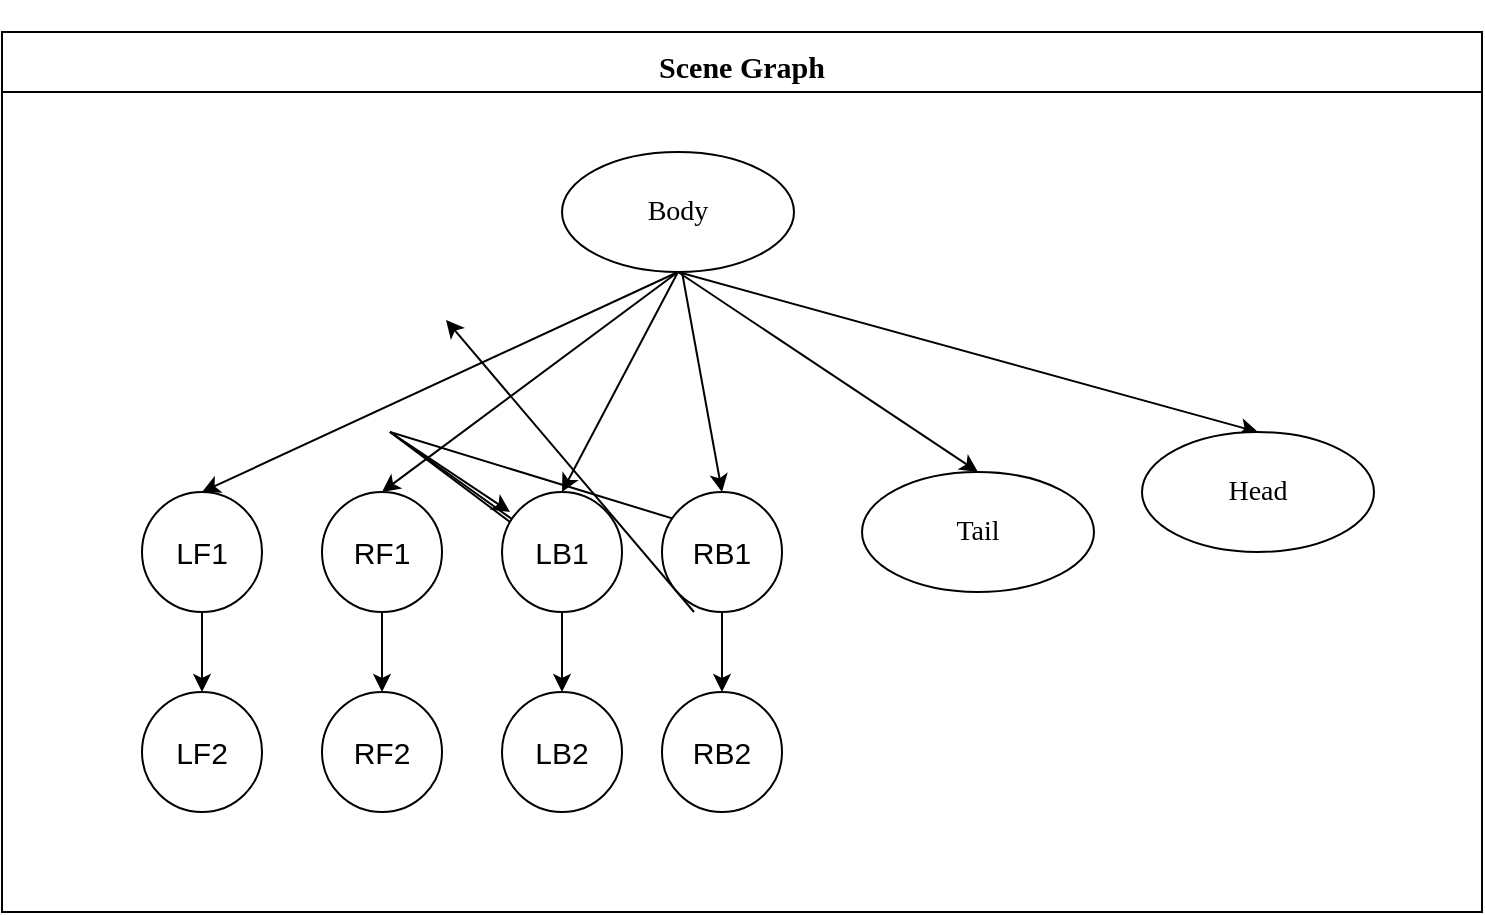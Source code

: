 <mxfile version="22.1.4" type="device">
  <diagram name="第 1 页" id="Na-oA9MBbMkYQR4CmsAR">
    <mxGraphModel dx="1147" dy="620" grid="1" gridSize="10" guides="1" tooltips="1" connect="1" arrows="1" fold="1" page="1" pageScale="1" pageWidth="827" pageHeight="1169" math="0" shadow="0">
      <root>
        <mxCell id="0" />
        <mxCell id="1" parent="0" />
        <mxCell id="eHhXBxUGGAIAsymP_1dl-1" value="&lt;h1&gt;&lt;font face=&quot;Verdana&quot; style=&quot;font-size: 15px;&quot;&gt;Scene Graph&lt;/font&gt;&lt;/h1&gt;" style="swimlane;whiteSpace=wrap;html=1;startSize=30;" vertex="1" parent="1">
          <mxGeometry x="50" y="50" width="740" height="440" as="geometry" />
        </mxCell>
        <mxCell id="eHhXBxUGGAIAsymP_1dl-5" value="&lt;font style=&quot;font-size: 14px;&quot; face=&quot;Verdana&quot;&gt;Body&lt;/font&gt;" style="ellipse;whiteSpace=wrap;html=1;" vertex="1" parent="eHhXBxUGGAIAsymP_1dl-1">
          <mxGeometry x="280" y="60" width="116" height="60" as="geometry" />
        </mxCell>
        <mxCell id="eHhXBxUGGAIAsymP_1dl-10" value="" style="endArrow=classic;html=1;rounded=0;entryX=1;entryY=0;entryDx=0;entryDy=0;exitX=0;exitY=1;exitDx=0;exitDy=0;" edge="1" parent="eHhXBxUGGAIAsymP_1dl-1" source="eHhXBxUGGAIAsymP_1dl-3">
          <mxGeometry width="50" height="50" relative="1" as="geometry">
            <mxPoint x="346" y="290" as="sourcePoint" />
            <mxPoint x="222" y="144" as="targetPoint" />
          </mxGeometry>
        </mxCell>
        <mxCell id="eHhXBxUGGAIAsymP_1dl-11" value="" style="endArrow=classic;html=1;rounded=0;exitX=0.5;exitY=1;exitDx=0;exitDy=0;entryX=0.5;entryY=0;entryDx=0;entryDy=0;" edge="1" parent="eHhXBxUGGAIAsymP_1dl-1" source="eHhXBxUGGAIAsymP_1dl-5" target="eHhXBxUGGAIAsymP_1dl-13">
          <mxGeometry width="50" height="50" relative="1" as="geometry">
            <mxPoint x="386" y="120" as="sourcePoint" />
            <mxPoint x="520" y="180" as="targetPoint" />
          </mxGeometry>
        </mxCell>
        <mxCell id="eHhXBxUGGAIAsymP_1dl-13" value="&lt;font style=&quot;font-size: 14px;&quot; face=&quot;Verdana&quot;&gt;Head&lt;br&gt;&lt;/font&gt;" style="ellipse;whiteSpace=wrap;html=1;" vertex="1" parent="eHhXBxUGGAIAsymP_1dl-1">
          <mxGeometry x="570" y="200" width="116" height="60" as="geometry" />
        </mxCell>
        <mxCell id="eHhXBxUGGAIAsymP_1dl-14" value="&lt;font style=&quot;font-size: 14px;&quot; face=&quot;Verdana&quot;&gt;Tail&lt;/font&gt;" style="ellipse;whiteSpace=wrap;html=1;" vertex="1" parent="eHhXBxUGGAIAsymP_1dl-1">
          <mxGeometry x="430" y="220" width="116" height="60" as="geometry" />
        </mxCell>
        <mxCell id="eHhXBxUGGAIAsymP_1dl-15" value="" style="endArrow=classic;html=1;rounded=0;entryX=0.5;entryY=0;entryDx=0;entryDy=0;" edge="1" parent="eHhXBxUGGAIAsymP_1dl-1" target="eHhXBxUGGAIAsymP_1dl-28">
          <mxGeometry width="50" height="50" relative="1" as="geometry">
            <mxPoint x="340" y="120" as="sourcePoint" />
            <mxPoint x="410" y="290" as="targetPoint" />
          </mxGeometry>
        </mxCell>
        <mxCell id="eHhXBxUGGAIAsymP_1dl-16" value="" style="endArrow=classic;html=1;rounded=0;exitX=0.5;exitY=1;exitDx=0;exitDy=0;entryX=0.5;entryY=0;entryDx=0;entryDy=0;" edge="1" parent="eHhXBxUGGAIAsymP_1dl-1" source="eHhXBxUGGAIAsymP_1dl-5" target="eHhXBxUGGAIAsymP_1dl-14">
          <mxGeometry width="50" height="50" relative="1" as="geometry">
            <mxPoint x="318" y="150" as="sourcePoint" />
            <mxPoint x="376" y="290" as="targetPoint" />
          </mxGeometry>
        </mxCell>
        <mxCell id="eHhXBxUGGAIAsymP_1dl-22" value="" style="endArrow=classic;html=1;rounded=0;entryX=0.5;entryY=0;entryDx=0;entryDy=0;exitX=0.5;exitY=1;exitDx=0;exitDy=0;" edge="1" parent="eHhXBxUGGAIAsymP_1dl-1" target="eHhXBxUGGAIAsymP_1dl-18">
          <mxGeometry width="50" height="50" relative="1" as="geometry">
            <mxPoint x="194" y="200" as="sourcePoint" />
            <mxPoint x="390" y="260" as="targetPoint" />
          </mxGeometry>
        </mxCell>
        <mxCell id="eHhXBxUGGAIAsymP_1dl-23" value="" style="endArrow=classic;html=1;rounded=0;entryX=0.5;entryY=0;entryDx=0;entryDy=0;exitX=0.5;exitY=1;exitDx=0;exitDy=0;" edge="1" parent="eHhXBxUGGAIAsymP_1dl-1" target="eHhXBxUGGAIAsymP_1dl-19">
          <mxGeometry width="50" height="50" relative="1" as="geometry">
            <mxPoint x="194" y="200" as="sourcePoint" />
            <mxPoint x="254" y="240" as="targetPoint" />
          </mxGeometry>
        </mxCell>
        <mxCell id="eHhXBxUGGAIAsymP_1dl-24" value="" style="endArrow=classic;html=1;rounded=0;entryX=0.5;entryY=0;entryDx=0;entryDy=0;exitX=0.5;exitY=1;exitDx=0;exitDy=0;" edge="1" parent="eHhXBxUGGAIAsymP_1dl-1" target="eHhXBxUGGAIAsymP_1dl-20">
          <mxGeometry width="50" height="50" relative="1" as="geometry">
            <mxPoint x="194" y="200" as="sourcePoint" />
            <mxPoint x="264" y="250" as="targetPoint" />
          </mxGeometry>
        </mxCell>
        <mxCell id="eHhXBxUGGAIAsymP_1dl-25" value="" style="endArrow=classic;html=1;rounded=0;entryX=0.5;entryY=0;entryDx=0;entryDy=0;exitX=0.5;exitY=1;exitDx=0;exitDy=0;" edge="1" parent="eHhXBxUGGAIAsymP_1dl-1" target="eHhXBxUGGAIAsymP_1dl-21">
          <mxGeometry width="50" height="50" relative="1" as="geometry">
            <mxPoint x="194" y="200" as="sourcePoint" />
            <mxPoint x="274" y="260" as="targetPoint" />
          </mxGeometry>
        </mxCell>
        <mxCell id="eHhXBxUGGAIAsymP_1dl-28" value="&lt;font style=&quot;font-size: 15px;&quot;&gt;RB1&lt;/font&gt;" style="ellipse;whiteSpace=wrap;html=1;aspect=fixed;" vertex="1" parent="eHhXBxUGGAIAsymP_1dl-1">
          <mxGeometry x="330" y="230" width="60" height="60" as="geometry" />
        </mxCell>
        <mxCell id="eHhXBxUGGAIAsymP_1dl-29" value="&lt;font style=&quot;font-size: 15px;&quot;&gt;RB2&lt;/font&gt;" style="ellipse;whiteSpace=wrap;html=1;aspect=fixed;" vertex="1" parent="eHhXBxUGGAIAsymP_1dl-1">
          <mxGeometry x="330" y="330" width="60" height="60" as="geometry" />
        </mxCell>
        <mxCell id="eHhXBxUGGAIAsymP_1dl-32" value="" style="endArrow=classic;html=1;rounded=0;entryX=0.5;entryY=0;entryDx=0;entryDy=0;exitX=0.5;exitY=1;exitDx=0;exitDy=0;" edge="1" parent="eHhXBxUGGAIAsymP_1dl-1" source="eHhXBxUGGAIAsymP_1dl-28" target="eHhXBxUGGAIAsymP_1dl-29">
          <mxGeometry width="50" height="50" relative="1" as="geometry">
            <mxPoint x="244" y="286" as="sourcePoint" />
            <mxPoint x="216" y="360" as="targetPoint" />
          </mxGeometry>
        </mxCell>
        <mxCell id="eHhXBxUGGAIAsymP_1dl-34" value="" style="endArrow=classic;html=1;rounded=0;entryX=0.5;entryY=0;entryDx=0;entryDy=0;exitX=0.5;exitY=1;exitDx=0;exitDy=0;" edge="1" parent="eHhXBxUGGAIAsymP_1dl-1" target="eHhXBxUGGAIAsymP_1dl-35" source="eHhXBxUGGAIAsymP_1dl-5">
          <mxGeometry width="50" height="50" relative="1" as="geometry">
            <mxPoint x="230" y="120" as="sourcePoint" />
            <mxPoint x="300" y="290" as="targetPoint" />
          </mxGeometry>
        </mxCell>
        <mxCell id="eHhXBxUGGAIAsymP_1dl-35" value="&lt;font style=&quot;font-size: 15px;&quot;&gt;LB1&lt;/font&gt;" style="ellipse;whiteSpace=wrap;html=1;aspect=fixed;" vertex="1" parent="eHhXBxUGGAIAsymP_1dl-1">
          <mxGeometry x="250" y="230" width="60" height="60" as="geometry" />
        </mxCell>
        <mxCell id="eHhXBxUGGAIAsymP_1dl-36" value="&lt;font style=&quot;font-size: 15px;&quot;&gt;LB2&lt;/font&gt;" style="ellipse;whiteSpace=wrap;html=1;aspect=fixed;" vertex="1" parent="eHhXBxUGGAIAsymP_1dl-1">
          <mxGeometry x="250" y="330" width="60" height="60" as="geometry" />
        </mxCell>
        <mxCell id="eHhXBxUGGAIAsymP_1dl-37" value="" style="endArrow=classic;html=1;rounded=0;entryX=0.5;entryY=0;entryDx=0;entryDy=0;exitX=0.5;exitY=1;exitDx=0;exitDy=0;" edge="1" parent="eHhXBxUGGAIAsymP_1dl-1" source="eHhXBxUGGAIAsymP_1dl-35" target="eHhXBxUGGAIAsymP_1dl-36">
          <mxGeometry width="50" height="50" relative="1" as="geometry">
            <mxPoint x="164" y="286" as="sourcePoint" />
            <mxPoint x="136" y="360" as="targetPoint" />
          </mxGeometry>
        </mxCell>
        <mxCell id="eHhXBxUGGAIAsymP_1dl-38" value="" style="endArrow=classic;html=1;rounded=0;entryX=0.5;entryY=0;entryDx=0;entryDy=0;exitX=0.5;exitY=1;exitDx=0;exitDy=0;" edge="1" parent="eHhXBxUGGAIAsymP_1dl-1" target="eHhXBxUGGAIAsymP_1dl-39" source="eHhXBxUGGAIAsymP_1dl-5">
          <mxGeometry width="50" height="50" relative="1" as="geometry">
            <mxPoint x="130" y="120" as="sourcePoint" />
            <mxPoint x="200" y="290" as="targetPoint" />
          </mxGeometry>
        </mxCell>
        <mxCell id="eHhXBxUGGAIAsymP_1dl-39" value="&lt;font style=&quot;font-size: 15px;&quot;&gt;RF1&lt;/font&gt;" style="ellipse;whiteSpace=wrap;html=1;aspect=fixed;" vertex="1" parent="eHhXBxUGGAIAsymP_1dl-1">
          <mxGeometry x="160" y="230" width="60" height="60" as="geometry" />
        </mxCell>
        <mxCell id="eHhXBxUGGAIAsymP_1dl-40" value="&lt;font style=&quot;font-size: 15px;&quot;&gt;RF2&lt;/font&gt;" style="ellipse;whiteSpace=wrap;html=1;aspect=fixed;" vertex="1" parent="eHhXBxUGGAIAsymP_1dl-1">
          <mxGeometry x="160" y="330" width="60" height="60" as="geometry" />
        </mxCell>
        <mxCell id="eHhXBxUGGAIAsymP_1dl-41" value="" style="endArrow=classic;html=1;rounded=0;entryX=0.5;entryY=0;entryDx=0;entryDy=0;exitX=0.5;exitY=1;exitDx=0;exitDy=0;" edge="1" parent="eHhXBxUGGAIAsymP_1dl-1" source="eHhXBxUGGAIAsymP_1dl-39" target="eHhXBxUGGAIAsymP_1dl-40">
          <mxGeometry width="50" height="50" relative="1" as="geometry">
            <mxPoint x="74" y="286" as="sourcePoint" />
            <mxPoint x="46" y="360" as="targetPoint" />
          </mxGeometry>
        </mxCell>
        <mxCell id="eHhXBxUGGAIAsymP_1dl-42" value="" style="endArrow=classic;html=1;rounded=0;entryX=0.5;entryY=0;entryDx=0;entryDy=0;exitX=0.5;exitY=1;exitDx=0;exitDy=0;" edge="1" parent="eHhXBxUGGAIAsymP_1dl-1" target="eHhXBxUGGAIAsymP_1dl-43" source="eHhXBxUGGAIAsymP_1dl-5">
          <mxGeometry width="50" height="50" relative="1" as="geometry">
            <mxPoint x="50" y="115" as="sourcePoint" />
            <mxPoint x="120" y="285" as="targetPoint" />
          </mxGeometry>
        </mxCell>
        <mxCell id="eHhXBxUGGAIAsymP_1dl-43" value="&lt;font style=&quot;font-size: 15px;&quot;&gt;LF1&lt;/font&gt;" style="ellipse;whiteSpace=wrap;html=1;aspect=fixed;" vertex="1" parent="eHhXBxUGGAIAsymP_1dl-1">
          <mxGeometry x="70" y="230" width="60" height="60" as="geometry" />
        </mxCell>
        <mxCell id="eHhXBxUGGAIAsymP_1dl-44" value="&lt;font style=&quot;font-size: 15px;&quot;&gt;LF2&lt;/font&gt;" style="ellipse;whiteSpace=wrap;html=1;aspect=fixed;" vertex="1" parent="eHhXBxUGGAIAsymP_1dl-1">
          <mxGeometry x="70" y="330" width="60" height="60" as="geometry" />
        </mxCell>
        <mxCell id="eHhXBxUGGAIAsymP_1dl-45" value="" style="endArrow=classic;html=1;rounded=0;entryX=0.5;entryY=0;entryDx=0;entryDy=0;exitX=0.5;exitY=1;exitDx=0;exitDy=0;" edge="1" parent="eHhXBxUGGAIAsymP_1dl-1" source="eHhXBxUGGAIAsymP_1dl-43" target="eHhXBxUGGAIAsymP_1dl-44">
          <mxGeometry width="50" height="50" relative="1" as="geometry">
            <mxPoint x="-16" y="286" as="sourcePoint" />
            <mxPoint x="-44" y="360" as="targetPoint" />
          </mxGeometry>
        </mxCell>
      </root>
    </mxGraphModel>
  </diagram>
</mxfile>
